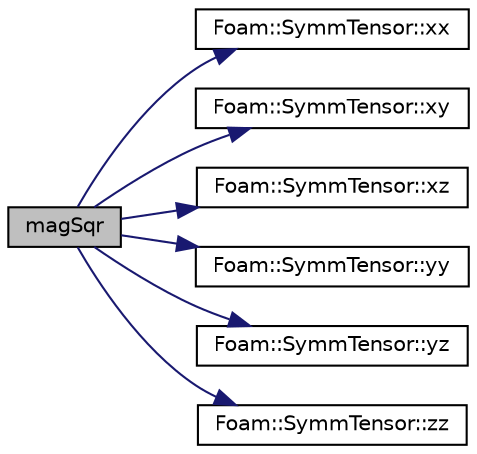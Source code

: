 digraph "magSqr"
{
  bgcolor="transparent";
  edge [fontname="Helvetica",fontsize="10",labelfontname="Helvetica",labelfontsize="10"];
  node [fontname="Helvetica",fontsize="10",shape=record];
  rankdir="LR";
  Node140825 [label="magSqr",height=0.2,width=0.4,color="black", fillcolor="grey75", style="filled", fontcolor="black"];
  Node140825 -> Node140826 [color="midnightblue",fontsize="10",style="solid",fontname="Helvetica"];
  Node140826 [label="Foam::SymmTensor::xx",height=0.2,width=0.4,color="black",URL="$a29577.html#a1b97c7c1ed81b4fb23da8dcb71a8cd2a"];
  Node140825 -> Node140827 [color="midnightblue",fontsize="10",style="solid",fontname="Helvetica"];
  Node140827 [label="Foam::SymmTensor::xy",height=0.2,width=0.4,color="black",URL="$a29577.html#aab470ae2a5eeac8c33a7b6abac6b39b3"];
  Node140825 -> Node140828 [color="midnightblue",fontsize="10",style="solid",fontname="Helvetica"];
  Node140828 [label="Foam::SymmTensor::xz",height=0.2,width=0.4,color="black",URL="$a29577.html#a6c0a9bc605f3cfdfb3307b3dcf136f60"];
  Node140825 -> Node140829 [color="midnightblue",fontsize="10",style="solid",fontname="Helvetica"];
  Node140829 [label="Foam::SymmTensor::yy",height=0.2,width=0.4,color="black",URL="$a29577.html#aba9d77023a5662b9c2d3639d5de555a0"];
  Node140825 -> Node140830 [color="midnightblue",fontsize="10",style="solid",fontname="Helvetica"];
  Node140830 [label="Foam::SymmTensor::yz",height=0.2,width=0.4,color="black",URL="$a29577.html#a4a98b51ba7019e1cfffae8d321a823df"];
  Node140825 -> Node140831 [color="midnightblue",fontsize="10",style="solid",fontname="Helvetica"];
  Node140831 [label="Foam::SymmTensor::zz",height=0.2,width=0.4,color="black",URL="$a29577.html#a831c4848d01bfcc8d717b7ef92f2cd4b"];
}
